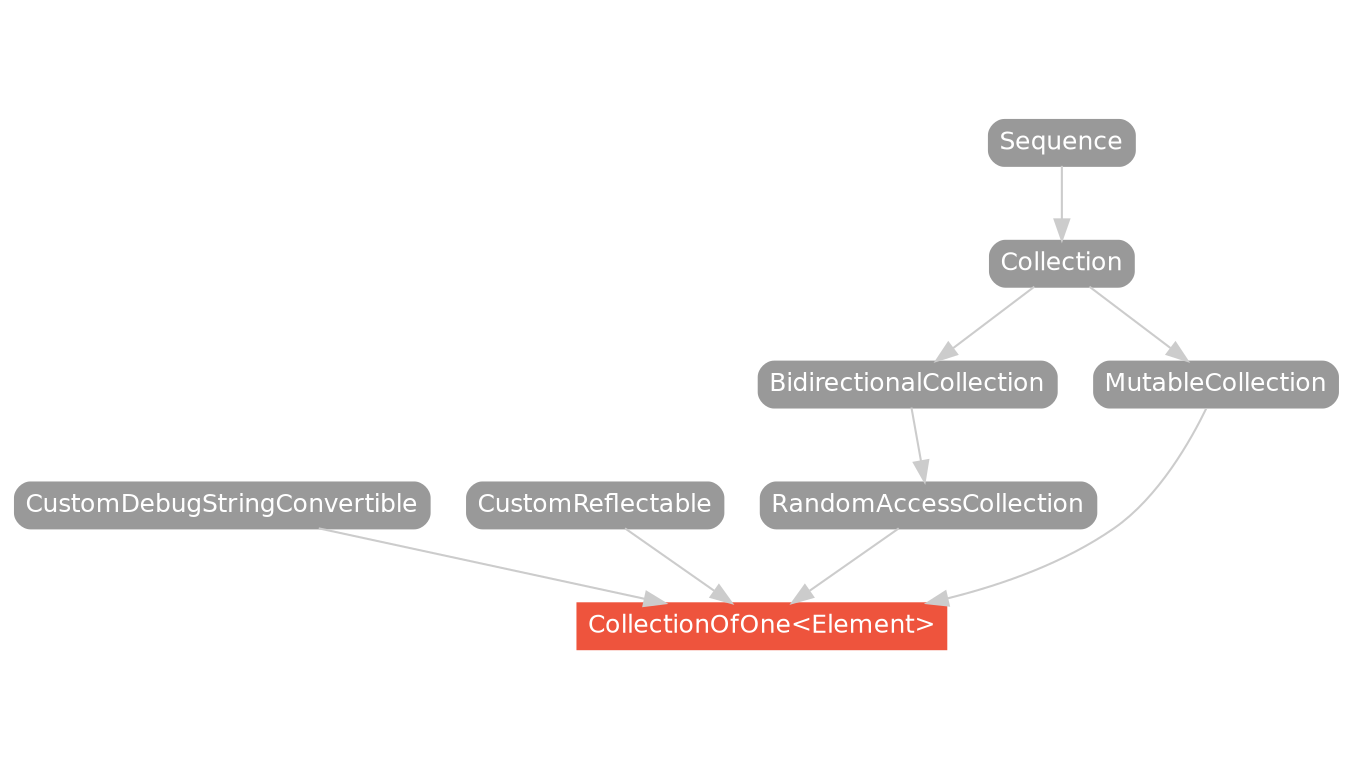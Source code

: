 strict digraph "CollectionOfOne<Element> - Type Hierarchy - SwiftDoc.org" {
    pad="0.1,0.8"
    node [shape=box, style="filled,rounded", color="#999999", fillcolor="#999999", fontcolor=white, fontname=Helvetica, fontnames="Helvetica,sansserif", fontsize=12, margin="0.07,0.05", height="0.3"]
    edge [color="#cccccc"]
    "BidirectionalCollection" [URL="/protocol/BidirectionalCollection/hierarchy/"]
    "Collection" [URL="/protocol/Collection/hierarchy/"]
    "CollectionOfOne<Element>" [URL="/type/CollectionOfOne/", style="filled", fillcolor="#ee543d", color="#ee543d"]
    "CustomDebugStringConvertible" [URL="/protocol/CustomDebugStringConvertible/hierarchy/"]
    "CustomReflectable" [URL="/protocol/CustomReflectable/hierarchy/"]
    "MutableCollection" [URL="/protocol/MutableCollection/hierarchy/"]
    "RandomAccessCollection" [URL="/protocol/RandomAccessCollection/hierarchy/"]
    "Sequence" [URL="/protocol/Sequence/hierarchy/"]    "RandomAccessCollection" -> "CollectionOfOne<Element>"
    "MutableCollection" -> "CollectionOfOne<Element>"
    "CustomDebugStringConvertible" -> "CollectionOfOne<Element>"
    "CustomReflectable" -> "CollectionOfOne<Element>"
    "BidirectionalCollection" -> "RandomAccessCollection"
    "Collection" -> "BidirectionalCollection"
    "Sequence" -> "Collection"
    "Collection" -> "MutableCollection"
    "Sequence" -> "Collection"
    subgraph Types {
        rank = max; "CollectionOfOne<Element>";
    }
}
